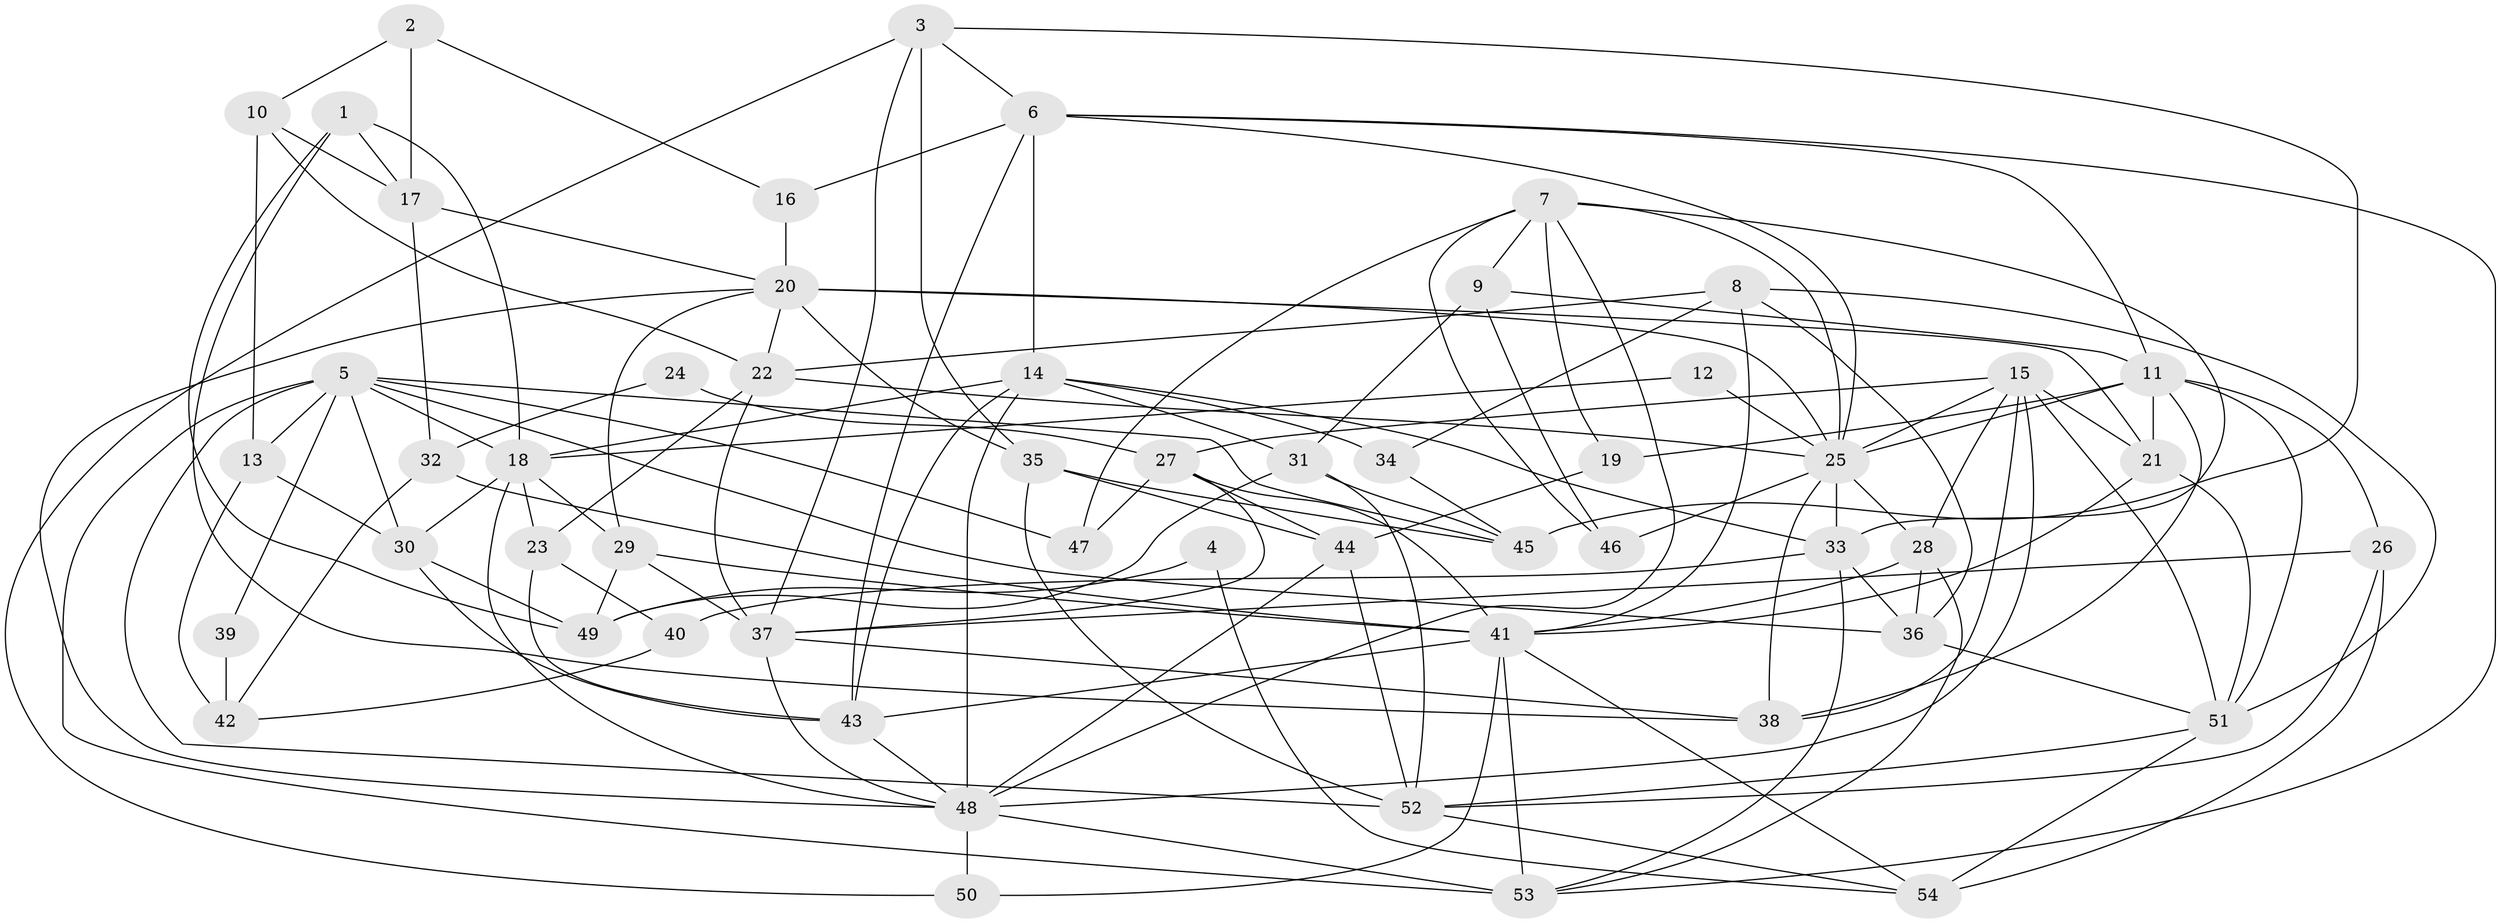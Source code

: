 // original degree distribution, {2: 0.16822429906542055, 3: 0.2523364485981308, 4: 0.2336448598130841, 7: 0.06542056074766354, 5: 0.205607476635514, 6: 0.056074766355140186, 8: 0.018691588785046728}
// Generated by graph-tools (version 1.1) at 2025/02/03/09/25 03:02:09]
// undirected, 54 vertices, 141 edges
graph export_dot {
graph [start="1"]
  node [color=gray90,style=filled];
  1;
  2;
  3;
  4;
  5;
  6;
  7;
  8;
  9;
  10;
  11;
  12;
  13;
  14;
  15;
  16;
  17;
  18;
  19;
  20;
  21;
  22;
  23;
  24;
  25;
  26;
  27;
  28;
  29;
  30;
  31;
  32;
  33;
  34;
  35;
  36;
  37;
  38;
  39;
  40;
  41;
  42;
  43;
  44;
  45;
  46;
  47;
  48;
  49;
  50;
  51;
  52;
  53;
  54;
  1 -- 17 [weight=1.0];
  1 -- 18 [weight=1.0];
  1 -- 38 [weight=1.0];
  1 -- 49 [weight=1.0];
  2 -- 10 [weight=1.0];
  2 -- 16 [weight=1.0];
  2 -- 17 [weight=1.0];
  3 -- 6 [weight=1.0];
  3 -- 35 [weight=1.0];
  3 -- 37 [weight=1.0];
  3 -- 45 [weight=1.0];
  3 -- 50 [weight=1.0];
  4 -- 49 [weight=1.0];
  4 -- 54 [weight=1.0];
  5 -- 13 [weight=1.0];
  5 -- 18 [weight=1.0];
  5 -- 30 [weight=1.0];
  5 -- 36 [weight=2.0];
  5 -- 39 [weight=1.0];
  5 -- 45 [weight=1.0];
  5 -- 47 [weight=1.0];
  5 -- 52 [weight=1.0];
  5 -- 53 [weight=2.0];
  6 -- 11 [weight=1.0];
  6 -- 14 [weight=1.0];
  6 -- 16 [weight=1.0];
  6 -- 25 [weight=1.0];
  6 -- 43 [weight=1.0];
  6 -- 53 [weight=1.0];
  7 -- 9 [weight=1.0];
  7 -- 19 [weight=1.0];
  7 -- 25 [weight=2.0];
  7 -- 33 [weight=1.0];
  7 -- 46 [weight=1.0];
  7 -- 47 [weight=2.0];
  7 -- 48 [weight=1.0];
  8 -- 22 [weight=2.0];
  8 -- 34 [weight=1.0];
  8 -- 36 [weight=1.0];
  8 -- 41 [weight=1.0];
  8 -- 51 [weight=1.0];
  9 -- 11 [weight=1.0];
  9 -- 31 [weight=2.0];
  9 -- 46 [weight=1.0];
  10 -- 13 [weight=2.0];
  10 -- 17 [weight=1.0];
  10 -- 22 [weight=1.0];
  11 -- 19 [weight=1.0];
  11 -- 21 [weight=1.0];
  11 -- 25 [weight=1.0];
  11 -- 26 [weight=1.0];
  11 -- 38 [weight=1.0];
  11 -- 51 [weight=1.0];
  12 -- 18 [weight=1.0];
  12 -- 25 [weight=1.0];
  13 -- 30 [weight=2.0];
  13 -- 42 [weight=2.0];
  14 -- 18 [weight=1.0];
  14 -- 31 [weight=1.0];
  14 -- 33 [weight=1.0];
  14 -- 34 [weight=1.0];
  14 -- 43 [weight=1.0];
  14 -- 48 [weight=1.0];
  15 -- 21 [weight=1.0];
  15 -- 25 [weight=1.0];
  15 -- 27 [weight=1.0];
  15 -- 28 [weight=1.0];
  15 -- 38 [weight=1.0];
  15 -- 48 [weight=1.0];
  15 -- 51 [weight=1.0];
  16 -- 20 [weight=1.0];
  17 -- 20 [weight=1.0];
  17 -- 32 [weight=2.0];
  18 -- 23 [weight=1.0];
  18 -- 29 [weight=1.0];
  18 -- 30 [weight=1.0];
  18 -- 48 [weight=1.0];
  19 -- 44 [weight=1.0];
  20 -- 21 [weight=2.0];
  20 -- 22 [weight=1.0];
  20 -- 25 [weight=1.0];
  20 -- 29 [weight=1.0];
  20 -- 35 [weight=1.0];
  20 -- 48 [weight=1.0];
  21 -- 41 [weight=1.0];
  21 -- 51 [weight=1.0];
  22 -- 23 [weight=2.0];
  22 -- 25 [weight=1.0];
  22 -- 37 [weight=1.0];
  23 -- 40 [weight=1.0];
  23 -- 43 [weight=1.0];
  24 -- 27 [weight=2.0];
  24 -- 32 [weight=1.0];
  25 -- 28 [weight=1.0];
  25 -- 33 [weight=1.0];
  25 -- 38 [weight=1.0];
  25 -- 46 [weight=2.0];
  26 -- 37 [weight=1.0];
  26 -- 52 [weight=1.0];
  26 -- 54 [weight=1.0];
  27 -- 37 [weight=1.0];
  27 -- 41 [weight=1.0];
  27 -- 44 [weight=1.0];
  27 -- 47 [weight=2.0];
  28 -- 36 [weight=1.0];
  28 -- 41 [weight=1.0];
  28 -- 53 [weight=1.0];
  29 -- 37 [weight=1.0];
  29 -- 41 [weight=1.0];
  29 -- 49 [weight=1.0];
  30 -- 43 [weight=1.0];
  30 -- 49 [weight=1.0];
  31 -- 45 [weight=1.0];
  31 -- 49 [weight=1.0];
  31 -- 52 [weight=2.0];
  32 -- 41 [weight=1.0];
  32 -- 42 [weight=1.0];
  33 -- 36 [weight=1.0];
  33 -- 40 [weight=1.0];
  33 -- 53 [weight=1.0];
  34 -- 45 [weight=1.0];
  35 -- 44 [weight=2.0];
  35 -- 45 [weight=1.0];
  35 -- 52 [weight=1.0];
  36 -- 51 [weight=1.0];
  37 -- 38 [weight=1.0];
  37 -- 48 [weight=1.0];
  39 -- 42 [weight=1.0];
  40 -- 42 [weight=1.0];
  41 -- 43 [weight=1.0];
  41 -- 50 [weight=1.0];
  41 -- 53 [weight=1.0];
  41 -- 54 [weight=1.0];
  43 -- 48 [weight=1.0];
  44 -- 48 [weight=1.0];
  44 -- 52 [weight=1.0];
  48 -- 50 [weight=1.0];
  48 -- 53 [weight=1.0];
  51 -- 52 [weight=1.0];
  51 -- 54 [weight=1.0];
  52 -- 54 [weight=1.0];
}
